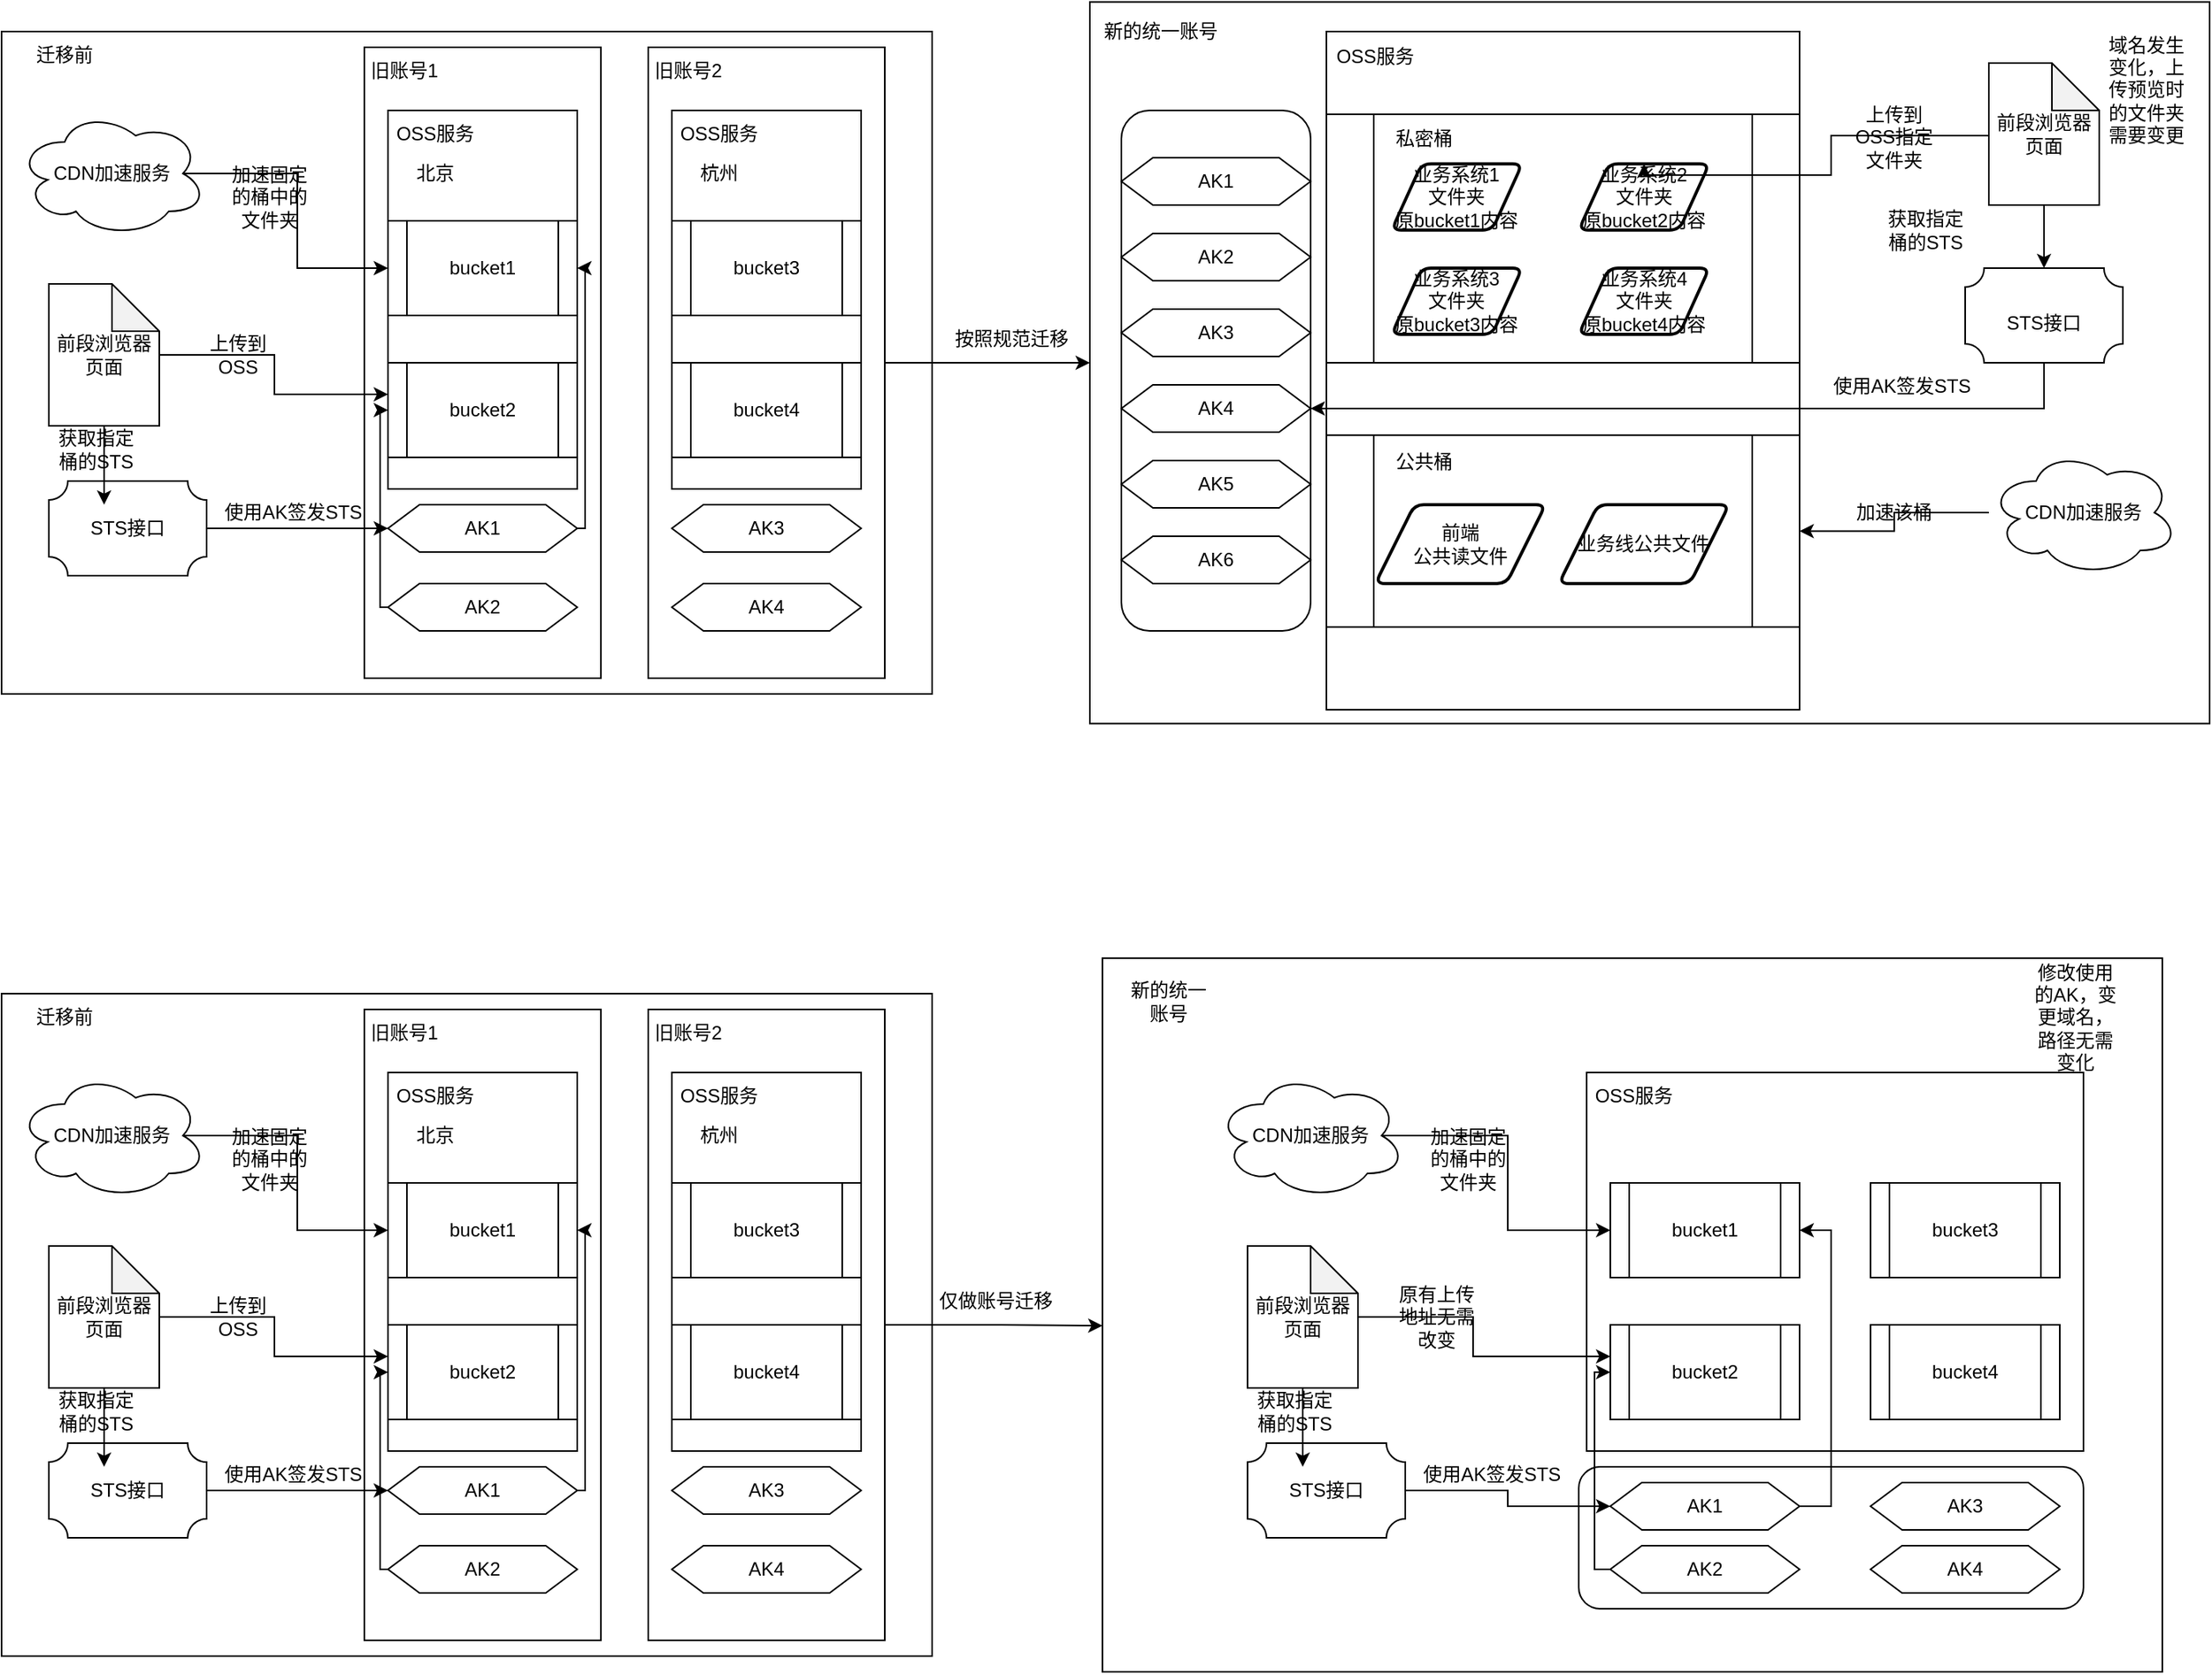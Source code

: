 <mxfile version="23.1.5" type="github">
  <diagram name="第 1 页" id="iLjAjqQb9KWdLm3wUgoo">
    <mxGraphModel dx="2198" dy="721" grid="1" gridSize="10" guides="1" tooltips="1" connect="1" arrows="1" fold="1" page="1" pageScale="1" pageWidth="827" pageHeight="1169" math="0" shadow="0">
      <root>
        <mxCell id="0" />
        <mxCell id="1" parent="0" />
        <mxCell id="bZHoPSVfE0p630b7jCPD-7" value="" style="rounded=0;whiteSpace=wrap;html=1;" vertex="1" parent="1">
          <mxGeometry x="360" y="71.25" width="710" height="457.5" as="geometry" />
        </mxCell>
        <mxCell id="bZHoPSVfE0p630b7jCPD-23" value="" style="rounded=0;whiteSpace=wrap;html=1;" vertex="1" parent="1">
          <mxGeometry x="-330" y="90" width="590" height="420" as="geometry" />
        </mxCell>
        <mxCell id="bZHoPSVfE0p630b7jCPD-8" value="" style="edgeStyle=orthogonalEdgeStyle;rounded=0;orthogonalLoop=1;jettySize=auto;html=1;" edge="1" parent="1" source="bZHoPSVfE0p630b7jCPD-1" target="bZHoPSVfE0p630b7jCPD-7">
          <mxGeometry relative="1" as="geometry" />
        </mxCell>
        <mxCell id="bZHoPSVfE0p630b7jCPD-56" value="" style="rounded=1;whiteSpace=wrap;html=1;" vertex="1" parent="1">
          <mxGeometry x="380" y="140" width="120" height="330" as="geometry" />
        </mxCell>
        <mxCell id="bZHoPSVfE0p630b7jCPD-1" value="" style="rounded=0;whiteSpace=wrap;html=1;" vertex="1" parent="1">
          <mxGeometry x="80" y="100" width="150" height="400" as="geometry" />
        </mxCell>
        <mxCell id="bZHoPSVfE0p630b7jCPD-2" value="旧账号2" style="text;html=1;align=center;verticalAlign=middle;resizable=0;points=[];autosize=1;strokeColor=none;fillColor=none;" vertex="1" parent="1">
          <mxGeometry x="70" y="100" width="70" height="30" as="geometry" />
        </mxCell>
        <mxCell id="bZHoPSVfE0p630b7jCPD-3" value="" style="rounded=0;whiteSpace=wrap;html=1;" vertex="1" parent="1">
          <mxGeometry x="95" y="140" width="120" height="240" as="geometry" />
        </mxCell>
        <mxCell id="bZHoPSVfE0p630b7jCPD-4" value="OSS服务" style="text;html=1;align=center;verticalAlign=middle;whiteSpace=wrap;rounded=0;" vertex="1" parent="1">
          <mxGeometry x="95" y="140" width="60" height="30" as="geometry" />
        </mxCell>
        <mxCell id="bZHoPSVfE0p630b7jCPD-5" value="bucket3" style="shape=process;whiteSpace=wrap;html=1;backgroundOutline=1;" vertex="1" parent="1">
          <mxGeometry x="95" y="210" width="120" height="60" as="geometry" />
        </mxCell>
        <mxCell id="bZHoPSVfE0p630b7jCPD-6" value="bucket4" style="shape=process;whiteSpace=wrap;html=1;backgroundOutline=1;" vertex="1" parent="1">
          <mxGeometry x="95" y="300" width="120" height="60" as="geometry" />
        </mxCell>
        <mxCell id="bZHoPSVfE0p630b7jCPD-9" value="按照规范迁移" style="text;html=1;align=center;verticalAlign=middle;resizable=0;points=[];autosize=1;strokeColor=none;fillColor=none;" vertex="1" parent="1">
          <mxGeometry x="260" y="270" width="100" height="30" as="geometry" />
        </mxCell>
        <mxCell id="bZHoPSVfE0p630b7jCPD-10" value="新的统一账号" style="text;html=1;align=center;verticalAlign=middle;whiteSpace=wrap;rounded=0;" vertex="1" parent="1">
          <mxGeometry x="360" y="75" width="90" height="30" as="geometry" />
        </mxCell>
        <mxCell id="bZHoPSVfE0p630b7jCPD-17" value="" style="rounded=0;whiteSpace=wrap;html=1;" vertex="1" parent="1">
          <mxGeometry x="-100" y="100" width="150" height="400" as="geometry" />
        </mxCell>
        <mxCell id="bZHoPSVfE0p630b7jCPD-18" value="旧账号1" style="text;html=1;align=center;verticalAlign=middle;resizable=0;points=[];autosize=1;strokeColor=none;fillColor=none;" vertex="1" parent="1">
          <mxGeometry x="-110" y="100" width="70" height="30" as="geometry" />
        </mxCell>
        <mxCell id="bZHoPSVfE0p630b7jCPD-19" value="" style="rounded=0;whiteSpace=wrap;html=1;" vertex="1" parent="1">
          <mxGeometry x="-85" y="140" width="120" height="240" as="geometry" />
        </mxCell>
        <mxCell id="bZHoPSVfE0p630b7jCPD-20" value="OSS服务" style="text;html=1;align=center;verticalAlign=middle;whiteSpace=wrap;rounded=0;" vertex="1" parent="1">
          <mxGeometry x="-85" y="140" width="60" height="30" as="geometry" />
        </mxCell>
        <mxCell id="bZHoPSVfE0p630b7jCPD-21" value="bucket1" style="shape=process;whiteSpace=wrap;html=1;backgroundOutline=1;" vertex="1" parent="1">
          <mxGeometry x="-85" y="210" width="120" height="60" as="geometry" />
        </mxCell>
        <mxCell id="bZHoPSVfE0p630b7jCPD-22" value="bucket2" style="shape=process;whiteSpace=wrap;html=1;backgroundOutline=1;" vertex="1" parent="1">
          <mxGeometry x="-85" y="300" width="120" height="60" as="geometry" />
        </mxCell>
        <mxCell id="bZHoPSVfE0p630b7jCPD-24" value="迁移前" style="text;html=1;align=center;verticalAlign=middle;whiteSpace=wrap;rounded=0;" vertex="1" parent="1">
          <mxGeometry x="-320" y="90" width="60" height="30" as="geometry" />
        </mxCell>
        <mxCell id="bZHoPSVfE0p630b7jCPD-26" style="edgeStyle=orthogonalEdgeStyle;rounded=0;orthogonalLoop=1;jettySize=auto;html=1;exitX=0.875;exitY=0.5;exitDx=0;exitDy=0;exitPerimeter=0;" edge="1" parent="1" source="bZHoPSVfE0p630b7jCPD-34" target="bZHoPSVfE0p630b7jCPD-21">
          <mxGeometry relative="1" as="geometry">
            <mxPoint x="-190" y="180" as="sourcePoint" />
          </mxGeometry>
        </mxCell>
        <mxCell id="bZHoPSVfE0p630b7jCPD-27" value="加速固定的桶中的文件夹" style="text;html=1;align=center;verticalAlign=middle;whiteSpace=wrap;rounded=0;" vertex="1" parent="1">
          <mxGeometry x="-190" y="180" width="60" height="30" as="geometry" />
        </mxCell>
        <mxCell id="bZHoPSVfE0p630b7jCPD-28" value="杭州" style="text;html=1;align=center;verticalAlign=middle;whiteSpace=wrap;rounded=0;" vertex="1" parent="1">
          <mxGeometry x="95" y="165" width="60" height="30" as="geometry" />
        </mxCell>
        <mxCell id="bZHoPSVfE0p630b7jCPD-29" value="北京" style="text;html=1;align=center;verticalAlign=middle;whiteSpace=wrap;rounded=0;" vertex="1" parent="1">
          <mxGeometry x="-85" y="165" width="60" height="30" as="geometry" />
        </mxCell>
        <mxCell id="bZHoPSVfE0p630b7jCPD-38" style="edgeStyle=orthogonalEdgeStyle;rounded=0;orthogonalLoop=1;jettySize=auto;html=1;" edge="1" parent="1" source="bZHoPSVfE0p630b7jCPD-30" target="bZHoPSVfE0p630b7jCPD-21">
          <mxGeometry relative="1" as="geometry">
            <Array as="points">
              <mxPoint x="40" y="405" />
              <mxPoint x="40" y="240" />
            </Array>
          </mxGeometry>
        </mxCell>
        <mxCell id="bZHoPSVfE0p630b7jCPD-30" value="AK1" style="shape=hexagon;perimeter=hexagonPerimeter2;whiteSpace=wrap;html=1;fixedSize=1;" vertex="1" parent="1">
          <mxGeometry x="-85" y="390" width="120" height="30" as="geometry" />
        </mxCell>
        <mxCell id="bZHoPSVfE0p630b7jCPD-31" value="AK4" style="shape=hexagon;perimeter=hexagonPerimeter2;whiteSpace=wrap;html=1;fixedSize=1;" vertex="1" parent="1">
          <mxGeometry x="95" y="440" width="120" height="30" as="geometry" />
        </mxCell>
        <mxCell id="bZHoPSVfE0p630b7jCPD-32" value="AK3" style="shape=hexagon;perimeter=hexagonPerimeter2;whiteSpace=wrap;html=1;fixedSize=1;" vertex="1" parent="1">
          <mxGeometry x="95" y="390" width="120" height="30" as="geometry" />
        </mxCell>
        <mxCell id="bZHoPSVfE0p630b7jCPD-39" style="edgeStyle=orthogonalEdgeStyle;rounded=0;orthogonalLoop=1;jettySize=auto;html=1;entryX=0;entryY=0.5;entryDx=0;entryDy=0;" edge="1" parent="1" source="bZHoPSVfE0p630b7jCPD-33" target="bZHoPSVfE0p630b7jCPD-22">
          <mxGeometry relative="1" as="geometry">
            <Array as="points">
              <mxPoint x="-90" y="455" />
              <mxPoint x="-90" y="330" />
            </Array>
          </mxGeometry>
        </mxCell>
        <mxCell id="bZHoPSVfE0p630b7jCPD-33" value="AK2" style="shape=hexagon;perimeter=hexagonPerimeter2;whiteSpace=wrap;html=1;fixedSize=1;" vertex="1" parent="1">
          <mxGeometry x="-85" y="440" width="120" height="30" as="geometry" />
        </mxCell>
        <mxCell id="bZHoPSVfE0p630b7jCPD-34" value="CDN加速服务" style="ellipse;shape=cloud;whiteSpace=wrap;html=1;" vertex="1" parent="1">
          <mxGeometry x="-320" y="140" width="120" height="80" as="geometry" />
        </mxCell>
        <mxCell id="bZHoPSVfE0p630b7jCPD-40" style="edgeStyle=orthogonalEdgeStyle;rounded=0;orthogonalLoop=1;jettySize=auto;html=1;" edge="1" parent="1" source="bZHoPSVfE0p630b7jCPD-35" target="bZHoPSVfE0p630b7jCPD-30">
          <mxGeometry relative="1" as="geometry" />
        </mxCell>
        <mxCell id="bZHoPSVfE0p630b7jCPD-35" value="" style="verticalLabelPosition=bottom;verticalAlign=top;html=1;shape=mxgraph.basic.plaque;dx=6;whiteSpace=wrap;" vertex="1" parent="1">
          <mxGeometry x="-300" y="375" width="100" height="60" as="geometry" />
        </mxCell>
        <mxCell id="bZHoPSVfE0p630b7jCPD-36" value="STS接口" style="text;html=1;align=center;verticalAlign=middle;whiteSpace=wrap;rounded=0;" vertex="1" parent="1">
          <mxGeometry x="-280" y="390" width="60" height="30" as="geometry" />
        </mxCell>
        <mxCell id="bZHoPSVfE0p630b7jCPD-41" value="使用AK签发STS" style="text;html=1;align=center;verticalAlign=middle;whiteSpace=wrap;rounded=0;" vertex="1" parent="1">
          <mxGeometry x="-190" y="380" width="90" height="30" as="geometry" />
        </mxCell>
        <mxCell id="bZHoPSVfE0p630b7jCPD-43" style="edgeStyle=orthogonalEdgeStyle;rounded=0;orthogonalLoop=1;jettySize=auto;html=1;entryX=0.25;entryY=0;entryDx=0;entryDy=0;" edge="1" parent="1" source="bZHoPSVfE0p630b7jCPD-42" target="bZHoPSVfE0p630b7jCPD-36">
          <mxGeometry relative="1" as="geometry" />
        </mxCell>
        <mxCell id="bZHoPSVfE0p630b7jCPD-42" value="前段浏览器页面" style="shape=note;whiteSpace=wrap;html=1;backgroundOutline=1;darkOpacity=0.05;" vertex="1" parent="1">
          <mxGeometry x="-300" y="250" width="70" height="90" as="geometry" />
        </mxCell>
        <mxCell id="bZHoPSVfE0p630b7jCPD-45" value="&lt;div&gt;获取指定桶的STS&lt;/div&gt;" style="text;html=1;align=center;verticalAlign=middle;whiteSpace=wrap;rounded=0;" vertex="1" parent="1">
          <mxGeometry x="-300" y="340" width="60" height="30" as="geometry" />
        </mxCell>
        <mxCell id="bZHoPSVfE0p630b7jCPD-48" value="" style="edgeStyle=orthogonalEdgeStyle;rounded=0;orthogonalLoop=1;jettySize=auto;html=1;" edge="1" parent="1" source="bZHoPSVfE0p630b7jCPD-42" target="bZHoPSVfE0p630b7jCPD-22">
          <mxGeometry relative="1" as="geometry">
            <mxPoint x="-230" y="295" as="sourcePoint" />
            <mxPoint x="-85" y="320" as="targetPoint" />
            <Array as="points">
              <mxPoint x="-157" y="295" />
              <mxPoint x="-157" y="320" />
            </Array>
          </mxGeometry>
        </mxCell>
        <mxCell id="bZHoPSVfE0p630b7jCPD-47" value="上传到OSS" style="text;html=1;align=center;verticalAlign=middle;whiteSpace=wrap;rounded=0;" vertex="1" parent="1">
          <mxGeometry x="-210" y="280" width="60" height="30" as="geometry" />
        </mxCell>
        <mxCell id="bZHoPSVfE0p630b7jCPD-49" value="AK2" style="shape=hexagon;perimeter=hexagonPerimeter2;whiteSpace=wrap;html=1;fixedSize=1;" vertex="1" parent="1">
          <mxGeometry x="380" y="218" width="120" height="30" as="geometry" />
        </mxCell>
        <mxCell id="bZHoPSVfE0p630b7jCPD-50" value="AK6" style="shape=hexagon;perimeter=hexagonPerimeter2;whiteSpace=wrap;html=1;fixedSize=1;" vertex="1" parent="1">
          <mxGeometry x="380" y="410" width="120" height="30" as="geometry" />
        </mxCell>
        <mxCell id="bZHoPSVfE0p630b7jCPD-51" value="AK1" style="shape=hexagon;perimeter=hexagonPerimeter2;whiteSpace=wrap;html=1;fixedSize=1;" vertex="1" parent="1">
          <mxGeometry x="380" y="170" width="120" height="30" as="geometry" />
        </mxCell>
        <mxCell id="bZHoPSVfE0p630b7jCPD-52" value="AK3" style="shape=hexagon;perimeter=hexagonPerimeter2;whiteSpace=wrap;html=1;fixedSize=1;" vertex="1" parent="1">
          <mxGeometry x="380" y="266" width="120" height="30" as="geometry" />
        </mxCell>
        <mxCell id="bZHoPSVfE0p630b7jCPD-53" value="AK4" style="shape=hexagon;perimeter=hexagonPerimeter2;whiteSpace=wrap;html=1;fixedSize=1;" vertex="1" parent="1">
          <mxGeometry x="380" y="314" width="120" height="30" as="geometry" />
        </mxCell>
        <mxCell id="bZHoPSVfE0p630b7jCPD-54" value="AK5" style="shape=hexagon;perimeter=hexagonPerimeter2;whiteSpace=wrap;html=1;fixedSize=1;" vertex="1" parent="1">
          <mxGeometry x="380" y="362" width="120" height="30" as="geometry" />
        </mxCell>
        <mxCell id="bZHoPSVfE0p630b7jCPD-64" value="" style="group" vertex="1" connectable="0" parent="1">
          <mxGeometry x="510" y="90" width="300" height="430" as="geometry" />
        </mxCell>
        <mxCell id="bZHoPSVfE0p630b7jCPD-57" value="" style="rounded=0;whiteSpace=wrap;html=1;" vertex="1" parent="bZHoPSVfE0p630b7jCPD-64">
          <mxGeometry width="300" height="430" as="geometry" />
        </mxCell>
        <mxCell id="bZHoPSVfE0p630b7jCPD-58" value="OSS服务" style="text;html=1;align=center;verticalAlign=middle;whiteSpace=wrap;rounded=0;" vertex="1" parent="bZHoPSVfE0p630b7jCPD-64">
          <mxGeometry width="62.069" height="31.463" as="geometry" />
        </mxCell>
        <mxCell id="bZHoPSVfE0p630b7jCPD-59" value="" style="shape=process;whiteSpace=wrap;html=1;backgroundOutline=1;" vertex="1" parent="bZHoPSVfE0p630b7jCPD-64">
          <mxGeometry y="52.44" width="300" height="157.56" as="geometry" />
        </mxCell>
        <mxCell id="bZHoPSVfE0p630b7jCPD-60" value="" style="shape=process;whiteSpace=wrap;html=1;backgroundOutline=1;" vertex="1" parent="bZHoPSVfE0p630b7jCPD-64">
          <mxGeometry y="255.902" width="300" height="121.659" as="geometry" />
        </mxCell>
        <mxCell id="bZHoPSVfE0p630b7jCPD-61" value="私密桶" style="text;html=1;align=center;verticalAlign=middle;whiteSpace=wrap;rounded=0;" vertex="1" parent="bZHoPSVfE0p630b7jCPD-64">
          <mxGeometry x="31.034" y="52.439" width="62.069" height="31.463" as="geometry" />
        </mxCell>
        <mxCell id="bZHoPSVfE0p630b7jCPD-62" value="公共桶" style="text;html=1;align=center;verticalAlign=middle;whiteSpace=wrap;rounded=0;" vertex="1" parent="bZHoPSVfE0p630b7jCPD-64">
          <mxGeometry x="31.034" y="256.951" width="62.069" height="31.463" as="geometry" />
        </mxCell>
        <mxCell id="bZHoPSVfE0p630b7jCPD-63" value="&lt;div&gt;业务系统1&lt;/div&gt;&lt;div&gt;文件夹&lt;/div&gt;&lt;div&gt;原bucket1内容&lt;br&gt;&lt;/div&gt;" style="shape=parallelogram;html=1;strokeWidth=2;perimeter=parallelogramPerimeter;whiteSpace=wrap;rounded=1;arcSize=12;size=0.23;" vertex="1" parent="bZHoPSVfE0p630b7jCPD-64">
          <mxGeometry x="41.379" y="83.902" width="82.759" height="41.951" as="geometry" />
        </mxCell>
        <mxCell id="bZHoPSVfE0p630b7jCPD-73" value="&lt;div&gt;业务系统2&lt;/div&gt;&lt;div&gt;文件夹&lt;/div&gt;&lt;div&gt;原bucket2内容&lt;br&gt;&lt;/div&gt;" style="shape=parallelogram;html=1;strokeWidth=2;perimeter=parallelogramPerimeter;whiteSpace=wrap;rounded=1;arcSize=12;size=0.23;" vertex="1" parent="bZHoPSVfE0p630b7jCPD-64">
          <mxGeometry x="159.999" y="83.902" width="82.759" height="41.951" as="geometry" />
        </mxCell>
        <mxCell id="bZHoPSVfE0p630b7jCPD-74" value="&lt;div&gt;业务系统3&lt;/div&gt;&lt;div&gt;文件夹&lt;/div&gt;&lt;div&gt;原bucket3内容&lt;br&gt;&lt;/div&gt;" style="shape=parallelogram;html=1;strokeWidth=2;perimeter=parallelogramPerimeter;whiteSpace=wrap;rounded=1;arcSize=12;size=0.23;" vertex="1" parent="bZHoPSVfE0p630b7jCPD-64">
          <mxGeometry x="41.379" y="150.002" width="82.759" height="41.951" as="geometry" />
        </mxCell>
        <mxCell id="bZHoPSVfE0p630b7jCPD-75" value="&lt;div&gt;业务系统4&lt;/div&gt;&lt;div&gt;文件夹&lt;/div&gt;&lt;div&gt;原bucket4内容&lt;br&gt;&lt;/div&gt;" style="shape=parallelogram;html=1;strokeWidth=2;perimeter=parallelogramPerimeter;whiteSpace=wrap;rounded=1;arcSize=12;size=0.23;" vertex="1" parent="bZHoPSVfE0p630b7jCPD-64">
          <mxGeometry x="159.999" y="150.002" width="82.759" height="41.951" as="geometry" />
        </mxCell>
        <mxCell id="bZHoPSVfE0p630b7jCPD-76" value="&lt;div&gt;前端&lt;/div&gt;&lt;div&gt;公共读文件&lt;/div&gt;" style="shape=parallelogram;html=1;strokeWidth=2;perimeter=parallelogramPerimeter;whiteSpace=wrap;rounded=1;arcSize=12;size=0.23;" vertex="1" parent="bZHoPSVfE0p630b7jCPD-64">
          <mxGeometry x="31.03" y="300" width="107.93" height="50" as="geometry" />
        </mxCell>
        <mxCell id="bZHoPSVfE0p630b7jCPD-77" value="业务线公共文件" style="shape=parallelogram;html=1;strokeWidth=2;perimeter=parallelogramPerimeter;whiteSpace=wrap;rounded=1;arcSize=12;size=0.23;" vertex="1" parent="bZHoPSVfE0p630b7jCPD-64">
          <mxGeometry x="147.41" y="300" width="107.93" height="50" as="geometry" />
        </mxCell>
        <mxCell id="bZHoPSVfE0p630b7jCPD-78" value="加速该桶" style="text;html=1;align=center;verticalAlign=middle;whiteSpace=wrap;rounded=0;" vertex="1" parent="1">
          <mxGeometry x="840" y="380" width="60" height="30" as="geometry" />
        </mxCell>
        <mxCell id="bZHoPSVfE0p630b7jCPD-81" style="edgeStyle=orthogonalEdgeStyle;rounded=0;orthogonalLoop=1;jettySize=auto;html=1;" edge="1" parent="1" source="bZHoPSVfE0p630b7jCPD-79" target="bZHoPSVfE0p630b7jCPD-60">
          <mxGeometry relative="1" as="geometry" />
        </mxCell>
        <mxCell id="bZHoPSVfE0p630b7jCPD-79" value="CDN加速服务" style="ellipse;shape=cloud;whiteSpace=wrap;html=1;" vertex="1" parent="1">
          <mxGeometry x="930" y="355" width="120" height="80" as="geometry" />
        </mxCell>
        <mxCell id="bZHoPSVfE0p630b7jCPD-82" style="edgeStyle=orthogonalEdgeStyle;rounded=0;orthogonalLoop=1;jettySize=auto;html=1;entryX=1;entryY=0.5;entryDx=0;entryDy=0;exitX=0.5;exitY=1;exitDx=0;exitDy=0;exitPerimeter=0;" edge="1" parent="1" source="bZHoPSVfE0p630b7jCPD-83" target="bZHoPSVfE0p630b7jCPD-53">
          <mxGeometry relative="1" as="geometry">
            <mxPoint x="1075" y="266" as="targetPoint" />
            <Array as="points" />
          </mxGeometry>
        </mxCell>
        <mxCell id="bZHoPSVfE0p630b7jCPD-83" value="" style="verticalLabelPosition=bottom;verticalAlign=top;html=1;shape=mxgraph.basic.plaque;dx=6;whiteSpace=wrap;" vertex="1" parent="1">
          <mxGeometry x="915" y="240" width="100" height="60" as="geometry" />
        </mxCell>
        <mxCell id="bZHoPSVfE0p630b7jCPD-84" value="STS接口" style="text;html=1;align=center;verticalAlign=middle;whiteSpace=wrap;rounded=0;" vertex="1" parent="1">
          <mxGeometry x="935" y="260" width="60" height="30" as="geometry" />
        </mxCell>
        <mxCell id="bZHoPSVfE0p630b7jCPD-86" style="edgeStyle=orthogonalEdgeStyle;rounded=0;orthogonalLoop=1;jettySize=auto;html=1;" edge="1" parent="1" source="bZHoPSVfE0p630b7jCPD-87">
          <mxGeometry relative="1" as="geometry">
            <mxPoint x="965" y="240" as="targetPoint" />
          </mxGeometry>
        </mxCell>
        <mxCell id="bZHoPSVfE0p630b7jCPD-87" value="前段浏览器页面" style="shape=note;whiteSpace=wrap;html=1;backgroundOutline=1;darkOpacity=0.05;" vertex="1" parent="1">
          <mxGeometry x="930" y="110" width="70" height="90" as="geometry" />
        </mxCell>
        <mxCell id="bZHoPSVfE0p630b7jCPD-88" value="&lt;div&gt;获取指定桶的STS&lt;/div&gt;" style="text;html=1;align=center;verticalAlign=middle;whiteSpace=wrap;rounded=0;" vertex="1" parent="1">
          <mxGeometry x="860" y="201" width="60" height="30" as="geometry" />
        </mxCell>
        <mxCell id="bZHoPSVfE0p630b7jCPD-91" value="" style="edgeStyle=orthogonalEdgeStyle;rounded=0;orthogonalLoop=1;jettySize=auto;html=1;exitX=0;exitY=0.5;exitDx=0;exitDy=0;exitPerimeter=0;entryX=0.5;entryY=0;entryDx=0;entryDy=0;" edge="1" parent="1" source="bZHoPSVfE0p630b7jCPD-87" target="bZHoPSVfE0p630b7jCPD-73">
          <mxGeometry relative="1" as="geometry">
            <mxPoint x="930" y="155" as="sourcePoint" />
            <mxPoint x="750" y="181" as="targetPoint" />
            <Array as="points">
              <mxPoint x="930" y="156" />
              <mxPoint x="830" y="156" />
              <mxPoint x="830" y="181" />
              <mxPoint x="711" y="181" />
            </Array>
          </mxGeometry>
        </mxCell>
        <mxCell id="bZHoPSVfE0p630b7jCPD-90" value="上传到OSS指定文件夹" style="text;html=1;align=center;verticalAlign=middle;whiteSpace=wrap;rounded=0;" vertex="1" parent="1">
          <mxGeometry x="840" y="142.44" width="60" height="30" as="geometry" />
        </mxCell>
        <mxCell id="bZHoPSVfE0p630b7jCPD-85" value="使用AK签发STS" style="text;html=1;align=center;verticalAlign=middle;whiteSpace=wrap;rounded=0;" vertex="1" parent="1">
          <mxGeometry x="830" y="300" width="90" height="30" as="geometry" />
        </mxCell>
        <mxCell id="bZHoPSVfE0p630b7jCPD-128" value="" style="rounded=0;whiteSpace=wrap;html=1;" vertex="1" parent="1">
          <mxGeometry x="-330" y="700" width="590" height="420" as="geometry" />
        </mxCell>
        <mxCell id="bZHoPSVfE0p630b7jCPD-129" value="" style="rounded=0;whiteSpace=wrap;html=1;" vertex="1" parent="1">
          <mxGeometry x="80" y="710" width="150" height="400" as="geometry" />
        </mxCell>
        <mxCell id="bZHoPSVfE0p630b7jCPD-130" value="旧账号2" style="text;html=1;align=center;verticalAlign=middle;resizable=0;points=[];autosize=1;strokeColor=none;fillColor=none;" vertex="1" parent="1">
          <mxGeometry x="70" y="710" width="70" height="30" as="geometry" />
        </mxCell>
        <mxCell id="bZHoPSVfE0p630b7jCPD-131" value="" style="rounded=0;whiteSpace=wrap;html=1;" vertex="1" parent="1">
          <mxGeometry x="95" y="750" width="120" height="240" as="geometry" />
        </mxCell>
        <mxCell id="bZHoPSVfE0p630b7jCPD-132" value="OSS服务" style="text;html=1;align=center;verticalAlign=middle;whiteSpace=wrap;rounded=0;" vertex="1" parent="1">
          <mxGeometry x="95" y="750" width="60" height="30" as="geometry" />
        </mxCell>
        <mxCell id="bZHoPSVfE0p630b7jCPD-133" value="bucket3" style="shape=process;whiteSpace=wrap;html=1;backgroundOutline=1;" vertex="1" parent="1">
          <mxGeometry x="95" y="820" width="120" height="60" as="geometry" />
        </mxCell>
        <mxCell id="bZHoPSVfE0p630b7jCPD-134" value="bucket4" style="shape=process;whiteSpace=wrap;html=1;backgroundOutline=1;" vertex="1" parent="1">
          <mxGeometry x="95" y="910" width="120" height="60" as="geometry" />
        </mxCell>
        <mxCell id="bZHoPSVfE0p630b7jCPD-135" value="" style="rounded=0;whiteSpace=wrap;html=1;" vertex="1" parent="1">
          <mxGeometry x="-100" y="710" width="150" height="400" as="geometry" />
        </mxCell>
        <mxCell id="bZHoPSVfE0p630b7jCPD-136" value="旧账号1" style="text;html=1;align=center;verticalAlign=middle;resizable=0;points=[];autosize=1;strokeColor=none;fillColor=none;" vertex="1" parent="1">
          <mxGeometry x="-110" y="710" width="70" height="30" as="geometry" />
        </mxCell>
        <mxCell id="bZHoPSVfE0p630b7jCPD-137" value="" style="rounded=0;whiteSpace=wrap;html=1;" vertex="1" parent="1">
          <mxGeometry x="-85" y="750" width="120" height="240" as="geometry" />
        </mxCell>
        <mxCell id="bZHoPSVfE0p630b7jCPD-138" value="OSS服务" style="text;html=1;align=center;verticalAlign=middle;whiteSpace=wrap;rounded=0;" vertex="1" parent="1">
          <mxGeometry x="-85" y="750" width="60" height="30" as="geometry" />
        </mxCell>
        <mxCell id="bZHoPSVfE0p630b7jCPD-139" value="bucket1" style="shape=process;whiteSpace=wrap;html=1;backgroundOutline=1;" vertex="1" parent="1">
          <mxGeometry x="-85" y="820" width="120" height="60" as="geometry" />
        </mxCell>
        <mxCell id="bZHoPSVfE0p630b7jCPD-140" value="bucket2" style="shape=process;whiteSpace=wrap;html=1;backgroundOutline=1;" vertex="1" parent="1">
          <mxGeometry x="-85" y="910" width="120" height="60" as="geometry" />
        </mxCell>
        <mxCell id="bZHoPSVfE0p630b7jCPD-141" value="迁移前" style="text;html=1;align=center;verticalAlign=middle;whiteSpace=wrap;rounded=0;" vertex="1" parent="1">
          <mxGeometry x="-320" y="700" width="60" height="30" as="geometry" />
        </mxCell>
        <mxCell id="bZHoPSVfE0p630b7jCPD-142" style="edgeStyle=orthogonalEdgeStyle;rounded=0;orthogonalLoop=1;jettySize=auto;html=1;exitX=0.875;exitY=0.5;exitDx=0;exitDy=0;exitPerimeter=0;" edge="1" parent="1" source="bZHoPSVfE0p630b7jCPD-152" target="bZHoPSVfE0p630b7jCPD-139">
          <mxGeometry relative="1" as="geometry">
            <mxPoint x="-190" y="790" as="sourcePoint" />
          </mxGeometry>
        </mxCell>
        <mxCell id="bZHoPSVfE0p630b7jCPD-143" value="加速固定的桶中的文件夹" style="text;html=1;align=center;verticalAlign=middle;whiteSpace=wrap;rounded=0;" vertex="1" parent="1">
          <mxGeometry x="-190" y="790" width="60" height="30" as="geometry" />
        </mxCell>
        <mxCell id="bZHoPSVfE0p630b7jCPD-144" value="杭州" style="text;html=1;align=center;verticalAlign=middle;whiteSpace=wrap;rounded=0;" vertex="1" parent="1">
          <mxGeometry x="95" y="775" width="60" height="30" as="geometry" />
        </mxCell>
        <mxCell id="bZHoPSVfE0p630b7jCPD-145" value="北京" style="text;html=1;align=center;verticalAlign=middle;whiteSpace=wrap;rounded=0;" vertex="1" parent="1">
          <mxGeometry x="-85" y="775" width="60" height="30" as="geometry" />
        </mxCell>
        <mxCell id="bZHoPSVfE0p630b7jCPD-146" style="edgeStyle=orthogonalEdgeStyle;rounded=0;orthogonalLoop=1;jettySize=auto;html=1;" edge="1" parent="1" source="bZHoPSVfE0p630b7jCPD-147" target="bZHoPSVfE0p630b7jCPD-139">
          <mxGeometry relative="1" as="geometry">
            <Array as="points">
              <mxPoint x="40" y="1015" />
              <mxPoint x="40" y="850" />
            </Array>
          </mxGeometry>
        </mxCell>
        <mxCell id="bZHoPSVfE0p630b7jCPD-147" value="AK1" style="shape=hexagon;perimeter=hexagonPerimeter2;whiteSpace=wrap;html=1;fixedSize=1;" vertex="1" parent="1">
          <mxGeometry x="-85" y="1000" width="120" height="30" as="geometry" />
        </mxCell>
        <mxCell id="bZHoPSVfE0p630b7jCPD-148" value="AK4" style="shape=hexagon;perimeter=hexagonPerimeter2;whiteSpace=wrap;html=1;fixedSize=1;" vertex="1" parent="1">
          <mxGeometry x="95" y="1050" width="120" height="30" as="geometry" />
        </mxCell>
        <mxCell id="bZHoPSVfE0p630b7jCPD-149" value="AK3" style="shape=hexagon;perimeter=hexagonPerimeter2;whiteSpace=wrap;html=1;fixedSize=1;" vertex="1" parent="1">
          <mxGeometry x="95" y="1000" width="120" height="30" as="geometry" />
        </mxCell>
        <mxCell id="bZHoPSVfE0p630b7jCPD-150" style="edgeStyle=orthogonalEdgeStyle;rounded=0;orthogonalLoop=1;jettySize=auto;html=1;entryX=0;entryY=0.5;entryDx=0;entryDy=0;" edge="1" parent="1" source="bZHoPSVfE0p630b7jCPD-151" target="bZHoPSVfE0p630b7jCPD-140">
          <mxGeometry relative="1" as="geometry">
            <Array as="points">
              <mxPoint x="-90" y="1065" />
              <mxPoint x="-90" y="940" />
            </Array>
          </mxGeometry>
        </mxCell>
        <mxCell id="bZHoPSVfE0p630b7jCPD-151" value="AK2" style="shape=hexagon;perimeter=hexagonPerimeter2;whiteSpace=wrap;html=1;fixedSize=1;" vertex="1" parent="1">
          <mxGeometry x="-85" y="1050" width="120" height="30" as="geometry" />
        </mxCell>
        <mxCell id="bZHoPSVfE0p630b7jCPD-152" value="CDN加速服务" style="ellipse;shape=cloud;whiteSpace=wrap;html=1;" vertex="1" parent="1">
          <mxGeometry x="-320" y="750" width="120" height="80" as="geometry" />
        </mxCell>
        <mxCell id="bZHoPSVfE0p630b7jCPD-153" style="edgeStyle=orthogonalEdgeStyle;rounded=0;orthogonalLoop=1;jettySize=auto;html=1;" edge="1" parent="1" source="bZHoPSVfE0p630b7jCPD-154" target="bZHoPSVfE0p630b7jCPD-147">
          <mxGeometry relative="1" as="geometry" />
        </mxCell>
        <mxCell id="bZHoPSVfE0p630b7jCPD-154" value="" style="verticalLabelPosition=bottom;verticalAlign=top;html=1;shape=mxgraph.basic.plaque;dx=6;whiteSpace=wrap;" vertex="1" parent="1">
          <mxGeometry x="-300" y="985" width="100" height="60" as="geometry" />
        </mxCell>
        <mxCell id="bZHoPSVfE0p630b7jCPD-155" value="STS接口" style="text;html=1;align=center;verticalAlign=middle;whiteSpace=wrap;rounded=0;" vertex="1" parent="1">
          <mxGeometry x="-280" y="1000" width="60" height="30" as="geometry" />
        </mxCell>
        <mxCell id="bZHoPSVfE0p630b7jCPD-156" value="使用AK签发STS" style="text;html=1;align=center;verticalAlign=middle;whiteSpace=wrap;rounded=0;" vertex="1" parent="1">
          <mxGeometry x="-190" y="990" width="90" height="30" as="geometry" />
        </mxCell>
        <mxCell id="bZHoPSVfE0p630b7jCPD-157" style="edgeStyle=orthogonalEdgeStyle;rounded=0;orthogonalLoop=1;jettySize=auto;html=1;entryX=0.25;entryY=0;entryDx=0;entryDy=0;" edge="1" parent="1" source="bZHoPSVfE0p630b7jCPD-158" target="bZHoPSVfE0p630b7jCPD-155">
          <mxGeometry relative="1" as="geometry" />
        </mxCell>
        <mxCell id="bZHoPSVfE0p630b7jCPD-158" value="前段浏览器页面" style="shape=note;whiteSpace=wrap;html=1;backgroundOutline=1;darkOpacity=0.05;" vertex="1" parent="1">
          <mxGeometry x="-300" y="860" width="70" height="90" as="geometry" />
        </mxCell>
        <mxCell id="bZHoPSVfE0p630b7jCPD-159" value="&lt;div&gt;获取指定桶的STS&lt;/div&gt;" style="text;html=1;align=center;verticalAlign=middle;whiteSpace=wrap;rounded=0;" vertex="1" parent="1">
          <mxGeometry x="-300" y="950" width="60" height="30" as="geometry" />
        </mxCell>
        <mxCell id="bZHoPSVfE0p630b7jCPD-160" value="" style="edgeStyle=orthogonalEdgeStyle;rounded=0;orthogonalLoop=1;jettySize=auto;html=1;" edge="1" parent="1" source="bZHoPSVfE0p630b7jCPD-158" target="bZHoPSVfE0p630b7jCPD-140">
          <mxGeometry relative="1" as="geometry">
            <mxPoint x="-230" y="905" as="sourcePoint" />
            <mxPoint x="-85" y="930" as="targetPoint" />
            <Array as="points">
              <mxPoint x="-157" y="905" />
              <mxPoint x="-157" y="930" />
            </Array>
          </mxGeometry>
        </mxCell>
        <mxCell id="bZHoPSVfE0p630b7jCPD-161" value="上传到OSS" style="text;html=1;align=center;verticalAlign=middle;whiteSpace=wrap;rounded=0;" vertex="1" parent="1">
          <mxGeometry x="-210" y="890" width="60" height="30" as="geometry" />
        </mxCell>
        <mxCell id="bZHoPSVfE0p630b7jCPD-162" value="" style="rounded=0;whiteSpace=wrap;html=1;" vertex="1" parent="1">
          <mxGeometry x="368" y="677.5" width="672" height="452.5" as="geometry" />
        </mxCell>
        <mxCell id="bZHoPSVfE0p630b7jCPD-198" value="" style="rounded=1;whiteSpace=wrap;html=1;" vertex="1" parent="1">
          <mxGeometry x="670" y="1000" width="320" height="90" as="geometry" />
        </mxCell>
        <mxCell id="bZHoPSVfE0p630b7jCPD-163" style="edgeStyle=orthogonalEdgeStyle;rounded=0;orthogonalLoop=1;jettySize=auto;html=1;entryX=0;entryY=0.515;entryDx=0;entryDy=0;entryPerimeter=0;" edge="1" parent="1" source="bZHoPSVfE0p630b7jCPD-129" target="bZHoPSVfE0p630b7jCPD-162">
          <mxGeometry relative="1" as="geometry" />
        </mxCell>
        <mxCell id="bZHoPSVfE0p630b7jCPD-172" value="" style="rounded=0;whiteSpace=wrap;html=1;" vertex="1" parent="1">
          <mxGeometry x="675" y="750" width="315" height="240" as="geometry" />
        </mxCell>
        <mxCell id="bZHoPSVfE0p630b7jCPD-168" value="bucket3" style="shape=process;whiteSpace=wrap;html=1;backgroundOutline=1;" vertex="1" parent="1">
          <mxGeometry x="855" y="820" width="120" height="60" as="geometry" />
        </mxCell>
        <mxCell id="bZHoPSVfE0p630b7jCPD-169" value="bucket4" style="shape=process;whiteSpace=wrap;html=1;backgroundOutline=1;" vertex="1" parent="1">
          <mxGeometry x="855" y="910" width="120" height="60" as="geometry" />
        </mxCell>
        <mxCell id="bZHoPSVfE0p630b7jCPD-173" value="OSS服务" style="text;html=1;align=center;verticalAlign=middle;whiteSpace=wrap;rounded=0;" vertex="1" parent="1">
          <mxGeometry x="675" y="750" width="60" height="30" as="geometry" />
        </mxCell>
        <mxCell id="bZHoPSVfE0p630b7jCPD-174" value="bucket1" style="shape=process;whiteSpace=wrap;html=1;backgroundOutline=1;" vertex="1" parent="1">
          <mxGeometry x="690" y="820" width="120" height="60" as="geometry" />
        </mxCell>
        <mxCell id="bZHoPSVfE0p630b7jCPD-175" value="bucket2" style="shape=process;whiteSpace=wrap;html=1;backgroundOutline=1;" vertex="1" parent="1">
          <mxGeometry x="690" y="910" width="120" height="60" as="geometry" />
        </mxCell>
        <mxCell id="bZHoPSVfE0p630b7jCPD-176" style="edgeStyle=orthogonalEdgeStyle;rounded=0;orthogonalLoop=1;jettySize=auto;html=1;exitX=0.875;exitY=0.5;exitDx=0;exitDy=0;exitPerimeter=0;" edge="1" parent="1" source="bZHoPSVfE0p630b7jCPD-186" target="bZHoPSVfE0p630b7jCPD-174">
          <mxGeometry relative="1" as="geometry">
            <mxPoint x="570" y="790" as="sourcePoint" />
          </mxGeometry>
        </mxCell>
        <mxCell id="bZHoPSVfE0p630b7jCPD-177" value="加速固定的桶中的文件夹" style="text;html=1;align=center;verticalAlign=middle;whiteSpace=wrap;rounded=0;" vertex="1" parent="1">
          <mxGeometry x="570" y="790" width="60" height="30" as="geometry" />
        </mxCell>
        <mxCell id="bZHoPSVfE0p630b7jCPD-180" style="edgeStyle=orthogonalEdgeStyle;rounded=0;orthogonalLoop=1;jettySize=auto;html=1;entryX=1;entryY=0.5;entryDx=0;entryDy=0;exitX=1;exitY=0.5;exitDx=0;exitDy=0;" edge="1" parent="1" source="bZHoPSVfE0p630b7jCPD-181" target="bZHoPSVfE0p630b7jCPD-174">
          <mxGeometry relative="1" as="geometry">
            <Array as="points">
              <mxPoint x="830" y="1025" />
              <mxPoint x="830" y="850" />
            </Array>
          </mxGeometry>
        </mxCell>
        <mxCell id="bZHoPSVfE0p630b7jCPD-181" value="AK1" style="shape=hexagon;perimeter=hexagonPerimeter2;whiteSpace=wrap;html=1;fixedSize=1;" vertex="1" parent="1">
          <mxGeometry x="690" y="1010" width="120" height="30" as="geometry" />
        </mxCell>
        <mxCell id="bZHoPSVfE0p630b7jCPD-182" value="AK4" style="shape=hexagon;perimeter=hexagonPerimeter2;whiteSpace=wrap;html=1;fixedSize=1;" vertex="1" parent="1">
          <mxGeometry x="855" y="1050" width="120" height="30" as="geometry" />
        </mxCell>
        <mxCell id="bZHoPSVfE0p630b7jCPD-183" value="AK3" style="shape=hexagon;perimeter=hexagonPerimeter2;whiteSpace=wrap;html=1;fixedSize=1;" vertex="1" parent="1">
          <mxGeometry x="855" y="1010" width="120" height="30" as="geometry" />
        </mxCell>
        <mxCell id="bZHoPSVfE0p630b7jCPD-184" style="edgeStyle=orthogonalEdgeStyle;rounded=0;orthogonalLoop=1;jettySize=auto;html=1;entryX=0;entryY=0.5;entryDx=0;entryDy=0;" edge="1" parent="1" source="bZHoPSVfE0p630b7jCPD-185" target="bZHoPSVfE0p630b7jCPD-175">
          <mxGeometry relative="1" as="geometry">
            <Array as="points">
              <mxPoint x="680" y="1065" />
              <mxPoint x="680" y="940" />
            </Array>
          </mxGeometry>
        </mxCell>
        <mxCell id="bZHoPSVfE0p630b7jCPD-185" value="AK2" style="shape=hexagon;perimeter=hexagonPerimeter2;whiteSpace=wrap;html=1;fixedSize=1;" vertex="1" parent="1">
          <mxGeometry x="690" y="1050" width="120" height="30" as="geometry" />
        </mxCell>
        <mxCell id="bZHoPSVfE0p630b7jCPD-186" value="CDN加速服务" style="ellipse;shape=cloud;whiteSpace=wrap;html=1;" vertex="1" parent="1">
          <mxGeometry x="440" y="750" width="120" height="80" as="geometry" />
        </mxCell>
        <mxCell id="bZHoPSVfE0p630b7jCPD-187" style="edgeStyle=orthogonalEdgeStyle;rounded=0;orthogonalLoop=1;jettySize=auto;html=1;" edge="1" parent="1" source="bZHoPSVfE0p630b7jCPD-188" target="bZHoPSVfE0p630b7jCPD-181">
          <mxGeometry relative="1" as="geometry" />
        </mxCell>
        <mxCell id="bZHoPSVfE0p630b7jCPD-188" value="" style="verticalLabelPosition=bottom;verticalAlign=top;html=1;shape=mxgraph.basic.plaque;dx=6;whiteSpace=wrap;" vertex="1" parent="1">
          <mxGeometry x="460" y="985" width="100" height="60" as="geometry" />
        </mxCell>
        <mxCell id="bZHoPSVfE0p630b7jCPD-189" value="STS接口" style="text;html=1;align=center;verticalAlign=middle;whiteSpace=wrap;rounded=0;" vertex="1" parent="1">
          <mxGeometry x="480" y="1000" width="60" height="30" as="geometry" />
        </mxCell>
        <mxCell id="bZHoPSVfE0p630b7jCPD-190" value="使用AK签发STS" style="text;html=1;align=center;verticalAlign=middle;whiteSpace=wrap;rounded=0;" vertex="1" parent="1">
          <mxGeometry x="570" y="990" width="90" height="30" as="geometry" />
        </mxCell>
        <mxCell id="bZHoPSVfE0p630b7jCPD-191" style="edgeStyle=orthogonalEdgeStyle;rounded=0;orthogonalLoop=1;jettySize=auto;html=1;entryX=0.25;entryY=0;entryDx=0;entryDy=0;" edge="1" parent="1" source="bZHoPSVfE0p630b7jCPD-192" target="bZHoPSVfE0p630b7jCPD-189">
          <mxGeometry relative="1" as="geometry" />
        </mxCell>
        <mxCell id="bZHoPSVfE0p630b7jCPD-192" value="前段浏览器页面" style="shape=note;whiteSpace=wrap;html=1;backgroundOutline=1;darkOpacity=0.05;" vertex="1" parent="1">
          <mxGeometry x="460" y="860" width="70" height="90" as="geometry" />
        </mxCell>
        <mxCell id="bZHoPSVfE0p630b7jCPD-193" value="&lt;div&gt;获取指定桶的STS&lt;/div&gt;" style="text;html=1;align=center;verticalAlign=middle;whiteSpace=wrap;rounded=0;" vertex="1" parent="1">
          <mxGeometry x="460" y="950" width="60" height="30" as="geometry" />
        </mxCell>
        <mxCell id="bZHoPSVfE0p630b7jCPD-194" value="" style="edgeStyle=orthogonalEdgeStyle;rounded=0;orthogonalLoop=1;jettySize=auto;html=1;" edge="1" parent="1" source="bZHoPSVfE0p630b7jCPD-192" target="bZHoPSVfE0p630b7jCPD-175">
          <mxGeometry relative="1" as="geometry">
            <mxPoint x="530" y="905" as="sourcePoint" />
            <mxPoint x="675" y="930" as="targetPoint" />
            <Array as="points">
              <mxPoint x="603" y="905" />
              <mxPoint x="603" y="930" />
            </Array>
          </mxGeometry>
        </mxCell>
        <mxCell id="bZHoPSVfE0p630b7jCPD-195" value="原有上传地址无需改变" style="text;html=1;align=center;verticalAlign=middle;whiteSpace=wrap;rounded=0;" vertex="1" parent="1">
          <mxGeometry x="550" y="890" width="60" height="30" as="geometry" />
        </mxCell>
        <mxCell id="bZHoPSVfE0p630b7jCPD-196" value="新的统一账号" style="text;html=1;align=center;verticalAlign=middle;whiteSpace=wrap;rounded=0;" vertex="1" parent="1">
          <mxGeometry x="380" y="690" width="60" height="30" as="geometry" />
        </mxCell>
        <mxCell id="bZHoPSVfE0p630b7jCPD-197" value="仅做账号迁移" style="text;html=1;align=center;verticalAlign=middle;resizable=0;points=[];autosize=1;strokeColor=none;fillColor=none;" vertex="1" parent="1">
          <mxGeometry x="250" y="880" width="100" height="30" as="geometry" />
        </mxCell>
        <mxCell id="bZHoPSVfE0p630b7jCPD-200" value="域名发生变化，上传预览时的文件夹需要变更" style="text;html=1;align=center;verticalAlign=middle;whiteSpace=wrap;rounded=0;" vertex="1" parent="1">
          <mxGeometry x="1000" y="112.44" width="60" height="30" as="geometry" />
        </mxCell>
        <mxCell id="bZHoPSVfE0p630b7jCPD-201" value="修改使用的AK，变更域名，路径无需变化" style="text;html=1;align=center;verticalAlign=middle;whiteSpace=wrap;rounded=0;" vertex="1" parent="1">
          <mxGeometry x="955" y="700" width="60" height="30" as="geometry" />
        </mxCell>
      </root>
    </mxGraphModel>
  </diagram>
</mxfile>
